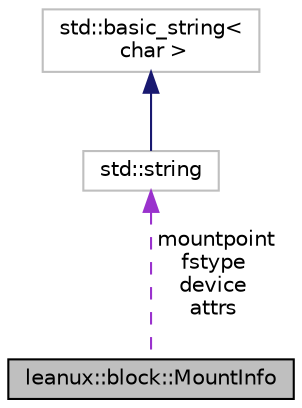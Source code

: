 digraph "leanux::block::MountInfo"
{
 // LATEX_PDF_SIZE
  bgcolor="transparent";
  edge [fontname="Helvetica",fontsize="10",labelfontname="Helvetica",labelfontsize="10"];
  node [fontname="Helvetica",fontsize="10",shape=record];
  Node1 [label="leanux::block::MountInfo",height=0.2,width=0.4,color="black", fillcolor="grey75", style="filled", fontcolor="black",tooltip="Mounted filesystem configuration."];
  Node2 -> Node1 [dir="back",color="darkorchid3",fontsize="10",style="dashed",label=" mountpoint\nfstype\ndevice\nattrs" ,fontname="Helvetica"];
  Node2 [label="std::string",height=0.2,width=0.4,color="grey75",tooltip="STL class."];
  Node3 -> Node2 [dir="back",color="midnightblue",fontsize="10",style="solid",fontname="Helvetica"];
  Node3 [label="std::basic_string\<\l char \>",height=0.2,width=0.4,color="grey75",tooltip="STL class."];
}
